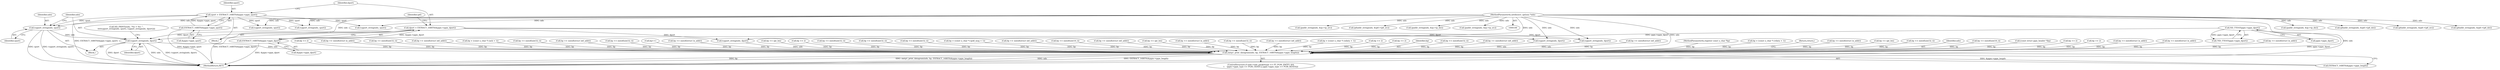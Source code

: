 digraph "0_tcpdump_26a6799b9ca80508c05cac7a9a3bef922991520b@pointer" {
"1000264" [label="(Call,tcpport_string(ndo, dport))"];
"1000261" [label="(Call,tcpport_string(ndo, sport))"];
"1000107" [label="(MethodParameterIn,netdissect_options *ndo)"];
"1000203" [label="(Call,sport = EXTRACT_16BITS(&pgm->pgm_sport))"];
"1000205" [label="(Call,EXTRACT_16BITS(&pgm->pgm_sport))"];
"1000210" [label="(Call,dport = EXTRACT_16BITS(&pgm->pgm_dport))"];
"1000212" [label="(Call,EXTRACT_16BITS(&pgm->pgm_dport))"];
"1000155" [label="(Call,ND_TTEST(pgm->pgm_dport))"];
"1001940" [label="(Call,zmtp1_print_datagram(ndo, bp, EXTRACT_16BITS(&pgm->pgm_length)))"];
"1000561" [label="(Call,bp += sizeof(struct in6_addr))"];
"1000108" [label="(MethodParameterIn,register const u_char *bp)"];
"1001962" [label="(MethodReturn,RET)"];
"1000265" [label="(Identifier,ndo)"];
"1000699" [label="(Call,bp = (const u_char *) (rdata + 1))"];
"1001948" [label="(Return,return;)"];
"1000794" [label="(Call,bp += sizeof(struct in_addr))"];
"1001558" [label="(Call,bp += opt_len)"];
"1001308" [label="(Call,bp += sizeof(uint32_t))"];
"1001941" [label="(Identifier,ndo)"];
"1000293" [label="(Call,ipaddr_string(ndo, &ip->ip_dst))"];
"1001089" [label="(Call,bp += sizeof(uint16_t))"];
"1000128" [label="(Call,(const struct pgm_header *)bp)"];
"1001152" [label="(Call,bp += 2)"];
"1000175" [label="(Call,ip6addr_string(ndo, &ip6->ip6_dst))"];
"1000313" [label="(Call,tcpport_string(ndo, dport))"];
"1000218" [label="(Identifier,ip6)"];
"1001602" [label="(Call,bp += 2)"];
"1000749" [label="(Call,bp += sizeof(struct in_addr))"];
"1000154" [label="(Call,!ND_TTEST(pgm->pgm_dport))"];
"1001367" [label="(Call,bp += sizeof(struct in_addr))"];
"1000206" [label="(Call,&pgm->pgm_sport)"];
"1000418" [label="(Call,bp += sizeof(struct in_addr))"];
"1001540" [label="(Call,bp += 2)"];
"1001835" [label="(Call,bp += sizeof(struct in_addr))"];
"1000204" [label="(Identifier,sport)"];
"1000266" [label="(Identifier,dport)"];
"1000212" [label="(Call,EXTRACT_16BITS(&pgm->pgm_dport))"];
"1000205" [label="(Call,EXTRACT_16BITS(&pgm->pgm_sport))"];
"1000255" [label="(Call,ND_PRINT((ndo, \"%s > %s: \",\n\t\t\t\ttcpport_string(ndo, sport), tcpport_string(ndo, dport))))"];
"1001264" [label="(Call,bp += sizeof(uint32_t))"];
"1001922" [label="(ControlStructure,if (ndo->ndo_packettype == PT_PGM_ZMTP1 &&\n\t    (pgm->pgm_type == PGM_ODATA || pgm->pgm_type == PGM_RDATA)))"];
"1000434" [label="(Call,bp += sizeof(struct in6_addr))"];
"1000881" [label="(Call,bp = (const u_char *) (ack + 1))"];
"1000169" [label="(Call,ip6addr_string(ndo, &ip6->ip6_src))"];
"1001479" [label="(Call,bp += sizeof(uint32_t))"];
"1000765" [label="(Call,bp += sizeof(struct in6_addr))"];
"1001940" [label="(Call,zmtp1_print_datagram(ndo, bp, EXTRACT_16BITS(&pgm->pgm_length)))"];
"1001513" [label="(Call,bp += sizeof(uint32_t))"];
"1001024" [label="(Call,bp++)"];
"1000244" [label="(Call,ip6addr_string(ndo, &ip6->ip6_dst))"];
"1001724" [label="(Call,bp += sizeof(struct in_addr))"];
"1000299" [label="(Call,tcpport_string(ndo, dport))"];
"1000264" [label="(Call,tcpport_string(ndo, dport))"];
"1001642" [label="(Call,bp += opt_len)"];
"1000240" [label="(Call,tcpport_string(ndo, sport))"];
"1000190" [label="(Call,ipaddr_string(ndo, &ip->ip_src))"];
"1000156" [label="(Call,pgm->pgm_dport)"];
"1001626" [label="(Call,bp += 2)"];
"1000211" [label="(Identifier,dport)"];
"1000263" [label="(Identifier,sport)"];
"1001222" [label="(Call,bp += sizeof(uint32_t))"];
"1001189" [label="(Call,bp += sizeof(uint32_t))"];
"1000310" [label="(Call,tcpport_string(ndo, sport))"];
"1000210" [label="(Call,dport = EXTRACT_16BITS(&pgm->pgm_dport))"];
"1000107" [label="(MethodParameterIn,netdissect_options *ndo)"];
"1000203" [label="(Call,sport = EXTRACT_16BITS(&pgm->pgm_sport))"];
"1000233" [label="(Call,ip6addr_string(ndo, &ip6->ip6_src))"];
"1000155" [label="(Call,ND_TTEST(pgm->pgm_dport))"];
"1001133" [label="(Call,bp += sizeof(uint32_t))"];
"1000496" [label="(Call,bp = (const u_char *) (poll_msg + 1))"];
"1001943" [label="(Call,EXTRACT_16BITS(&pgm->pgm_length))"];
"1001872" [label="(Call,bp += sizeof(struct in6_addr))"];
"1000111" [label="(Block,)"];
"1000978" [label="(Call,bp += sizeof(uint16_t))"];
"1001761" [label="(Call,bp += sizeof(struct in6_addr))"];
"1001904" [label="(Call,bp += opt_len)"];
"1000545" [label="(Call,bp += sizeof(struct in_addr))"];
"1000604" [label="(Call,bp += sizeof(uint32_t))"];
"1000196" [label="(Call,ipaddr_string(ndo, &ip->ip_dst))"];
"1000810" [label="(Call,bp += sizeof(struct in6_addr))"];
"1000213" [label="(Call,&pgm->pgm_dport)"];
"1000662" [label="(Call,bp = (const u_char *) (odata + 1))"];
"1001662" [label="(Call,bp += 2)"];
"1000260" [label="(Block,)"];
"1000262" [label="(Identifier,ndo)"];
"1001578" [label="(Call,bp += 2)"];
"1001942" [label="(Identifier,bp)"];
"1000282" [label="(Call,ipaddr_string(ndo, &ip->ip_src))"];
"1000289" [label="(Call,tcpport_string(ndo, sport))"];
"1000261" [label="(Call,tcpport_string(ndo, sport))"];
"1001445" [label="(Call,bp += sizeof(uint32_t))"];
"1000250" [label="(Call,tcpport_string(ndo, dport))"];
"1001404" [label="(Call,bp += sizeof(struct in6_addr))"];
"1000264" -> "1000260"  [label="AST: "];
"1000264" -> "1000266"  [label="CFG: "];
"1000265" -> "1000264"  [label="AST: "];
"1000266" -> "1000264"  [label="AST: "];
"1000255" -> "1000264"  [label="CFG: "];
"1000264" -> "1001962"  [label="DDG: ndo"];
"1000264" -> "1001962"  [label="DDG: tcpport_string(ndo, dport)"];
"1000264" -> "1001962"  [label="DDG: dport"];
"1000261" -> "1000264"  [label="DDG: ndo"];
"1000107" -> "1000264"  [label="DDG: ndo"];
"1000210" -> "1000264"  [label="DDG: dport"];
"1000264" -> "1001940"  [label="DDG: ndo"];
"1000261" -> "1000260"  [label="AST: "];
"1000261" -> "1000263"  [label="CFG: "];
"1000262" -> "1000261"  [label="AST: "];
"1000263" -> "1000261"  [label="AST: "];
"1000265" -> "1000261"  [label="CFG: "];
"1000261" -> "1001962"  [label="DDG: sport"];
"1000261" -> "1001962"  [label="DDG: tcpport_string(ndo, sport)"];
"1000107" -> "1000261"  [label="DDG: ndo"];
"1000203" -> "1000261"  [label="DDG: sport"];
"1000107" -> "1000106"  [label="AST: "];
"1000107" -> "1001962"  [label="DDG: ndo"];
"1000107" -> "1000169"  [label="DDG: ndo"];
"1000107" -> "1000175"  [label="DDG: ndo"];
"1000107" -> "1000190"  [label="DDG: ndo"];
"1000107" -> "1000196"  [label="DDG: ndo"];
"1000107" -> "1000233"  [label="DDG: ndo"];
"1000107" -> "1000240"  [label="DDG: ndo"];
"1000107" -> "1000244"  [label="DDG: ndo"];
"1000107" -> "1000250"  [label="DDG: ndo"];
"1000107" -> "1000282"  [label="DDG: ndo"];
"1000107" -> "1000289"  [label="DDG: ndo"];
"1000107" -> "1000293"  [label="DDG: ndo"];
"1000107" -> "1000299"  [label="DDG: ndo"];
"1000107" -> "1000310"  [label="DDG: ndo"];
"1000107" -> "1000313"  [label="DDG: ndo"];
"1000107" -> "1001940"  [label="DDG: ndo"];
"1000203" -> "1000111"  [label="AST: "];
"1000203" -> "1000205"  [label="CFG: "];
"1000204" -> "1000203"  [label="AST: "];
"1000205" -> "1000203"  [label="AST: "];
"1000211" -> "1000203"  [label="CFG: "];
"1000203" -> "1001962"  [label="DDG: EXTRACT_16BITS(&pgm->pgm_sport)"];
"1000205" -> "1000203"  [label="DDG: &pgm->pgm_sport"];
"1000203" -> "1000240"  [label="DDG: sport"];
"1000203" -> "1000289"  [label="DDG: sport"];
"1000203" -> "1000310"  [label="DDG: sport"];
"1000205" -> "1000206"  [label="CFG: "];
"1000206" -> "1000205"  [label="AST: "];
"1000205" -> "1001962"  [label="DDG: &pgm->pgm_sport"];
"1000210" -> "1000111"  [label="AST: "];
"1000210" -> "1000212"  [label="CFG: "];
"1000211" -> "1000210"  [label="AST: "];
"1000212" -> "1000210"  [label="AST: "];
"1000218" -> "1000210"  [label="CFG: "];
"1000210" -> "1001962"  [label="DDG: EXTRACT_16BITS(&pgm->pgm_dport)"];
"1000212" -> "1000210"  [label="DDG: &pgm->pgm_dport"];
"1000210" -> "1000250"  [label="DDG: dport"];
"1000210" -> "1000299"  [label="DDG: dport"];
"1000210" -> "1000313"  [label="DDG: dport"];
"1000212" -> "1000213"  [label="CFG: "];
"1000213" -> "1000212"  [label="AST: "];
"1000212" -> "1001962"  [label="DDG: &pgm->pgm_dport"];
"1000155" -> "1000212"  [label="DDG: pgm->pgm_dport"];
"1000155" -> "1000154"  [label="AST: "];
"1000155" -> "1000156"  [label="CFG: "];
"1000156" -> "1000155"  [label="AST: "];
"1000154" -> "1000155"  [label="CFG: "];
"1000155" -> "1001962"  [label="DDG: pgm->pgm_dport"];
"1000155" -> "1000154"  [label="DDG: pgm->pgm_dport"];
"1001940" -> "1001922"  [label="AST: "];
"1001940" -> "1001943"  [label="CFG: "];
"1001941" -> "1001940"  [label="AST: "];
"1001942" -> "1001940"  [label="AST: "];
"1001943" -> "1001940"  [label="AST: "];
"1001948" -> "1001940"  [label="CFG: "];
"1001940" -> "1001962"  [label="DDG: EXTRACT_16BITS(&pgm->pgm_length)"];
"1001940" -> "1001962"  [label="DDG: bp"];
"1001940" -> "1001962"  [label="DDG: zmtp1_print_datagram(ndo, bp, EXTRACT_16BITS(&pgm->pgm_length))"];
"1001940" -> "1001962"  [label="DDG: ndo"];
"1000250" -> "1001940"  [label="DDG: ndo"];
"1000299" -> "1001940"  [label="DDG: ndo"];
"1000313" -> "1001940"  [label="DDG: ndo"];
"1001264" -> "1001940"  [label="DDG: bp"];
"1000561" -> "1001940"  [label="DDG: bp"];
"1001578" -> "1001940"  [label="DDG: bp"];
"1001189" -> "1001940"  [label="DDG: bp"];
"1000545" -> "1001940"  [label="DDG: bp"];
"1000496" -> "1001940"  [label="DDG: bp"];
"1001724" -> "1001940"  [label="DDG: bp"];
"1001872" -> "1001940"  [label="DDG: bp"];
"1000604" -> "1001940"  [label="DDG: bp"];
"1001445" -> "1001940"  [label="DDG: bp"];
"1001602" -> "1001940"  [label="DDG: bp"];
"1001089" -> "1001940"  [label="DDG: bp"];
"1000418" -> "1001940"  [label="DDG: bp"];
"1001367" -> "1001940"  [label="DDG: bp"];
"1001024" -> "1001940"  [label="DDG: bp"];
"1001540" -> "1001940"  [label="DDG: bp"];
"1001133" -> "1001940"  [label="DDG: bp"];
"1000128" -> "1001940"  [label="DDG: bp"];
"1001222" -> "1001940"  [label="DDG: bp"];
"1000699" -> "1001940"  [label="DDG: bp"];
"1001642" -> "1001940"  [label="DDG: bp"];
"1001761" -> "1001940"  [label="DDG: bp"];
"1001904" -> "1001940"  [label="DDG: bp"];
"1001404" -> "1001940"  [label="DDG: bp"];
"1000662" -> "1001940"  [label="DDG: bp"];
"1001479" -> "1001940"  [label="DDG: bp"];
"1000978" -> "1001940"  [label="DDG: bp"];
"1000749" -> "1001940"  [label="DDG: bp"];
"1000794" -> "1001940"  [label="DDG: bp"];
"1001513" -> "1001940"  [label="DDG: bp"];
"1001558" -> "1001940"  [label="DDG: bp"];
"1001308" -> "1001940"  [label="DDG: bp"];
"1000765" -> "1001940"  [label="DDG: bp"];
"1001835" -> "1001940"  [label="DDG: bp"];
"1000881" -> "1001940"  [label="DDG: bp"];
"1001152" -> "1001940"  [label="DDG: bp"];
"1000810" -> "1001940"  [label="DDG: bp"];
"1001662" -> "1001940"  [label="DDG: bp"];
"1000434" -> "1001940"  [label="DDG: bp"];
"1001626" -> "1001940"  [label="DDG: bp"];
"1000108" -> "1001940"  [label="DDG: bp"];
"1001943" -> "1001940"  [label="DDG: &pgm->pgm_length"];
}
